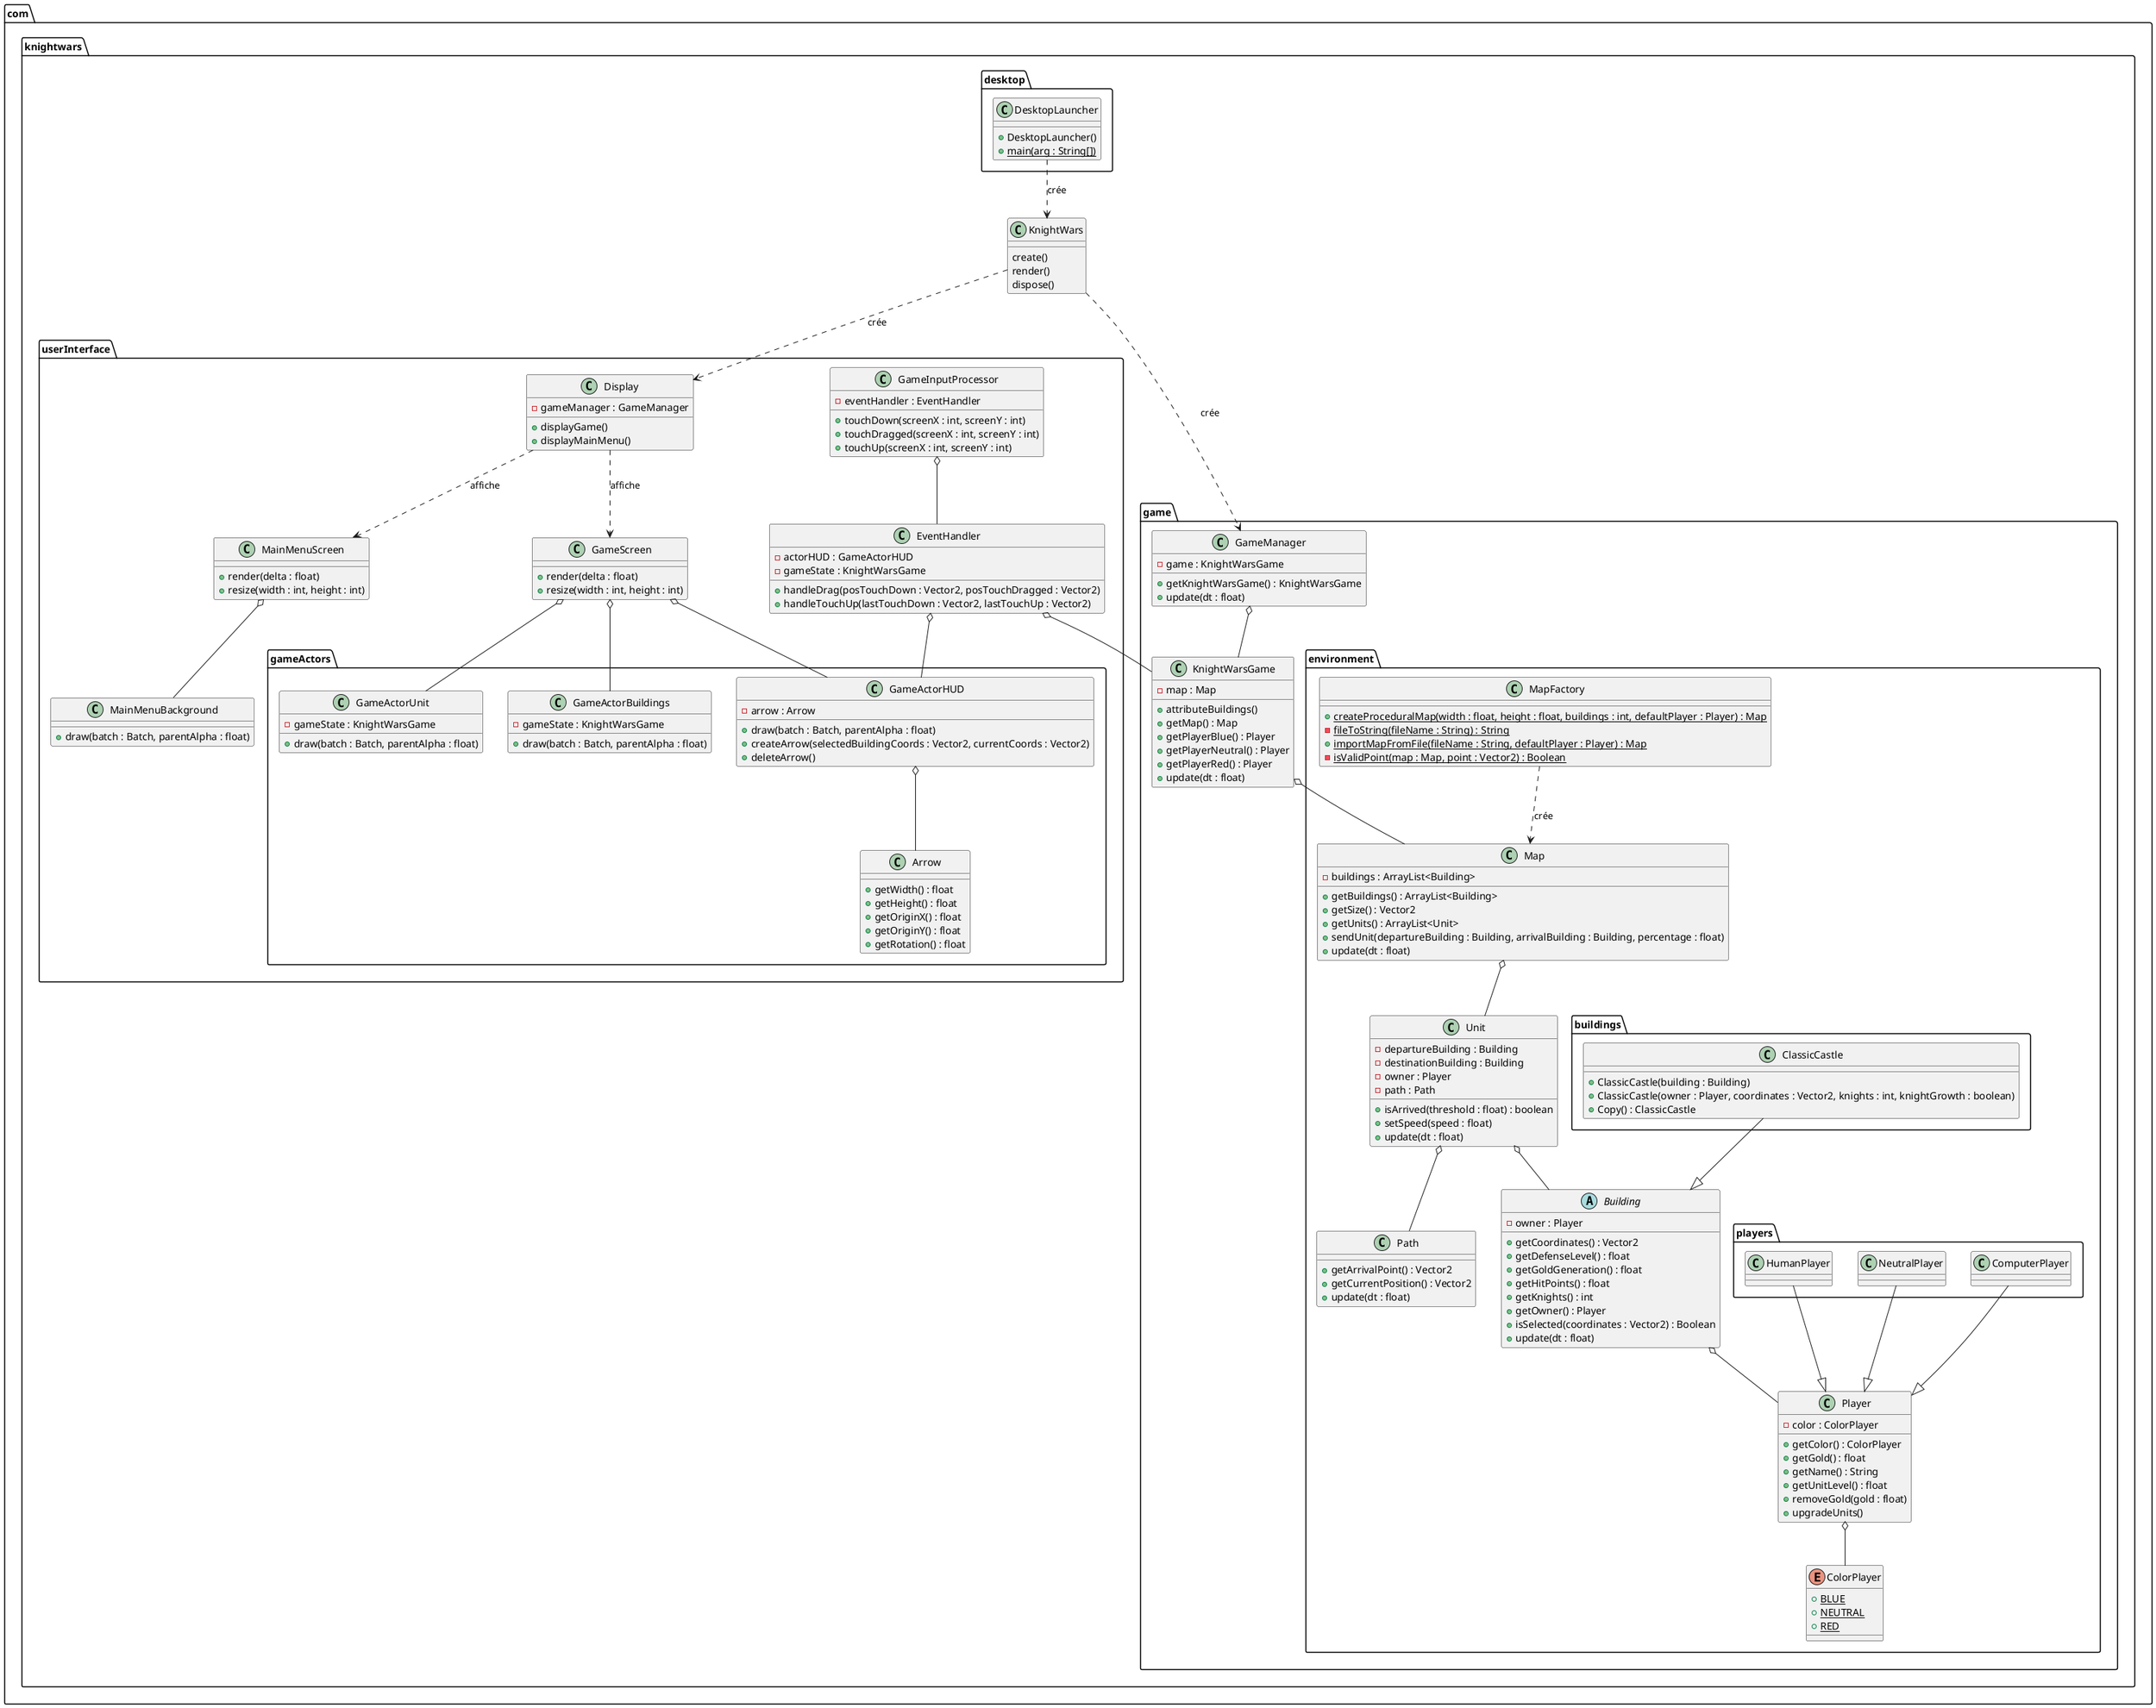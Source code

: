@startuml

package com.knightwars {
  class KnightWars {
    create()
    render()
    dispose()
  }


  package userInterface {
    class Display {
      - gameManager : GameManager
      + displayGame()
      + displayMainMenu()
    }
    class EventHandler {
      - actorHUD : GameActorHUD
      - gameState : KnightWarsGame
      + handleDrag(posTouchDown : Vector2, posTouchDragged : Vector2)
      + handleTouchUp(lastTouchDown : Vector2, lastTouchUp : Vector2)
    }
    class GameInputProcessor {
      - eventHandler : EventHandler
      + touchDown(screenX : int, screenY : int)
      + touchDragged(screenX : int, screenY : int)
      + touchUp(screenX : int, screenY : int)
    }
    class GameScreen {
      + render(delta : float)
      + resize(width : int, height : int)
    }
    class MainMenuScreen {
      + render(delta : float)
      + resize(width : int, height : int)
    }
    class MainMenuBackground {
      + draw(batch : Batch, parentAlpha : float)
    }


    package gameActors {
      class Arrow {
        + getWidth() : float
        + getHeight() : float
        + getOriginX() : float
        + getOriginY() : float
        + getRotation() : float
      }
      class GameActorBuildings {
        - gameState : KnightWarsGame
        + draw(batch : Batch, parentAlpha : float)
      }
      class GameActorHUD {
        - arrow : Arrow
        + draw(batch : Batch, parentAlpha : float)
        + createArrow(selectedBuildingCoords : Vector2, currentCoords : Vector2)
        + deleteArrow()
      }
      class GameActorUnit {
        - gameState : KnightWarsGame
        + draw(batch : Batch, parentAlpha : float)
      }
    }
  }


  package desktop {
    class DesktopLauncher {
      + DesktopLauncher()
      + main(arg : String[]) {static}
    }
  }


  package game {
    class GameManager {
      - game : KnightWarsGame
      + getKnightWarsGame() : KnightWarsGame
      + update(dt : float)
    }

    class KnightWarsGame {
      - map : Map
      + attributeBuildings()
      + getMap() : Map
      + getPlayerBlue() : Player
      + getPlayerNeutral() : Player
      + getPlayerRed() : Player
      + update(dt : float)
    }


    package environment {

      abstract class Building {
        - owner : Player
        + getCoordinates() : Vector2
        + getDefenseLevel() : float
        + getGoldGeneration() : float
        + getHitPoints() : float
        + getKnights() : int
        + getOwner() : Player
        + isSelected(coordinates : Vector2) : Boolean
        + update(dt : float)
      }

      class Map {
        - buildings : ArrayList<Building>
        + getBuildings() : ArrayList<Building>
        + getSize() : Vector2
        + getUnits() : ArrayList<Unit>
        + sendUnit(departureBuilding : Building, arrivalBuilding : Building, percentage : float)
        + update(dt : float)
      }

      class MapFactory {
        + createProceduralMap(width : float, height : float, buildings : int, defaultPlayer : Player) : Map {static}
        - fileToString(fileName : String) : String {static}
        + importMapFromFile(fileName : String, defaultPlayer : Player) : Map {static}
        - isValidPoint(map : Map, point : Vector2) : Boolean {static}
      }

      class Path {
        + getArrivalPoint() : Vector2
        + getCurrentPosition() : Vector2
        + update(dt : float)
      }

      class Player {
        - color : ColorPlayer
        + getColor() : ColorPlayer
        + getGold() : float
        + getName() : String
        + getUnitLevel() : float
        + removeGold(gold : float)
        + upgradeUnits()
      }

      enum ColorPlayer {
        + BLUE {static}
        + NEUTRAL {static}
        + RED {static}
      }

      class Unit {
        - departureBuilding : Building
        - destinationBuilding : Building
        - owner : Player
        - path : Path
        + isArrived(threshold : float) : boolean
        + setSpeed(speed : float)
        + update(dt : float)
      }


      package players {
          class ComputerPlayer
          class HumanPlayer
          class NeutralPlayer
      }

      package buildings {
        class ClassicCastle {
          + ClassicCastle(building : Building)
          + ClassicCastle(owner : Player, coordinates : Vector2, knights : int, knightGrowth : boolean)
          + Copy() : ClassicCastle
        }
      }
    }
  }
}

' knightwars
DesktopLauncher ..> KnightWars: crée
KnightWars ..> Display: crée
KnightWars ..> GameManager: crée

' Frontend
Display ..> GameScreen: affiche
Display ..> MainMenuScreen: affiche
MainMenuScreen o-- MainMenuBackground
GameScreen o-- GameActorHUD
GameScreen o-- GameActorBuildings
GameScreen o-- GameActorUnit
GameActorHUD o-- Arrow
GameInputProcessor o-- EventHandler
EventHandler o-- GameActorHUD

' Backend
MapFactory ..> Map: crée
GameManager o-- KnightWarsGame
KnightWarsGame o-- Map
Map o-- Unit
Unit o-- Building
Unit o-- Path
Building o-- Player
Player o-- ColorPlayer
ClassicCastle --|> Building
ComputerPlayer --|> Player
NeutralPlayer --|> Player
HumanPlayer --|> Player

' Liens frontend - backend
EventHandler o-- KnightWarsGame

@enduml
